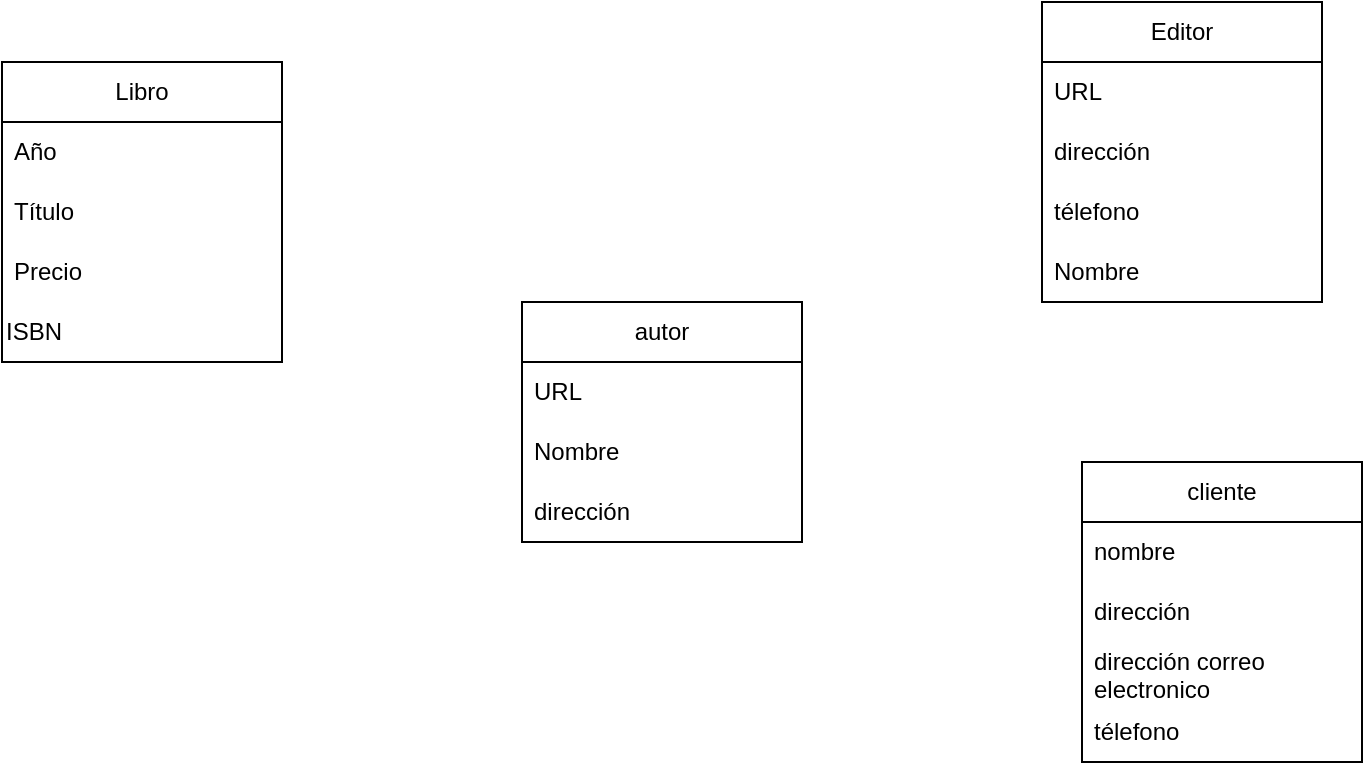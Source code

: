 <mxfile version="24.7.7">
  <diagram name="Página-1" id="HbK-kr6-7iWM11I-T3YN">
    <mxGraphModel dx="880" dy="442" grid="1" gridSize="10" guides="1" tooltips="1" connect="1" arrows="1" fold="1" page="1" pageScale="1" pageWidth="827" pageHeight="1169" math="0" shadow="0">
      <root>
        <mxCell id="0" />
        <mxCell id="1" parent="0" />
        <mxCell id="wJQO-IATGTzQ33zU5B-a-12" value="Libro" style="swimlane;fontStyle=0;childLayout=stackLayout;horizontal=1;startSize=30;horizontalStack=0;resizeParent=1;resizeParentMax=0;resizeLast=0;collapsible=1;marginBottom=0;whiteSpace=wrap;html=1;" vertex="1" parent="1">
          <mxGeometry x="100" y="110" width="140" height="150" as="geometry" />
        </mxCell>
        <mxCell id="wJQO-IATGTzQ33zU5B-a-13" value="Año" style="text;strokeColor=none;fillColor=none;align=left;verticalAlign=middle;spacingLeft=4;spacingRight=4;overflow=hidden;points=[[0,0.5],[1,0.5]];portConstraint=eastwest;rotatable=0;whiteSpace=wrap;html=1;" vertex="1" parent="wJQO-IATGTzQ33zU5B-a-12">
          <mxGeometry y="30" width="140" height="30" as="geometry" />
        </mxCell>
        <mxCell id="wJQO-IATGTzQ33zU5B-a-14" value="Título" style="text;strokeColor=none;fillColor=none;align=left;verticalAlign=middle;spacingLeft=4;spacingRight=4;overflow=hidden;points=[[0,0.5],[1,0.5]];portConstraint=eastwest;rotatable=0;whiteSpace=wrap;html=1;" vertex="1" parent="wJQO-IATGTzQ33zU5B-a-12">
          <mxGeometry y="60" width="140" height="30" as="geometry" />
        </mxCell>
        <mxCell id="wJQO-IATGTzQ33zU5B-a-15" value="Precio" style="text;strokeColor=none;fillColor=none;align=left;verticalAlign=middle;spacingLeft=4;spacingRight=4;overflow=hidden;points=[[0,0.5],[1,0.5]];portConstraint=eastwest;rotatable=0;whiteSpace=wrap;html=1;" vertex="1" parent="wJQO-IATGTzQ33zU5B-a-12">
          <mxGeometry y="90" width="140" height="30" as="geometry" />
        </mxCell>
        <mxCell id="wJQO-IATGTzQ33zU5B-a-26" value="&lt;div align=&quot;left&quot;&gt;ISBN&lt;/div&gt;" style="text;html=1;align=left;verticalAlign=middle;whiteSpace=wrap;rounded=0;" vertex="1" parent="wJQO-IATGTzQ33zU5B-a-12">
          <mxGeometry y="120" width="140" height="30" as="geometry" />
        </mxCell>
        <mxCell id="wJQO-IATGTzQ33zU5B-a-17" value="autor" style="swimlane;fontStyle=0;childLayout=stackLayout;horizontal=1;startSize=30;horizontalStack=0;resizeParent=1;resizeParentMax=0;resizeLast=0;collapsible=1;marginBottom=0;whiteSpace=wrap;html=1;" vertex="1" parent="1">
          <mxGeometry x="360" y="230" width="140" height="120" as="geometry">
            <mxRectangle x="360" y="230" width="70" height="30" as="alternateBounds" />
          </mxGeometry>
        </mxCell>
        <mxCell id="wJQO-IATGTzQ33zU5B-a-18" value="URL" style="text;strokeColor=none;fillColor=none;align=left;verticalAlign=middle;spacingLeft=4;spacingRight=4;overflow=hidden;points=[[0,0.5],[1,0.5]];portConstraint=eastwest;rotatable=0;whiteSpace=wrap;html=1;" vertex="1" parent="wJQO-IATGTzQ33zU5B-a-17">
          <mxGeometry y="30" width="140" height="30" as="geometry" />
        </mxCell>
        <mxCell id="wJQO-IATGTzQ33zU5B-a-19" value="Nombre" style="text;strokeColor=none;fillColor=none;align=left;verticalAlign=middle;spacingLeft=4;spacingRight=4;overflow=hidden;points=[[0,0.5],[1,0.5]];portConstraint=eastwest;rotatable=0;whiteSpace=wrap;html=1;" vertex="1" parent="wJQO-IATGTzQ33zU5B-a-17">
          <mxGeometry y="60" width="140" height="30" as="geometry" />
        </mxCell>
        <mxCell id="wJQO-IATGTzQ33zU5B-a-20" value="dirección" style="text;strokeColor=none;fillColor=none;align=left;verticalAlign=middle;spacingLeft=4;spacingRight=4;overflow=hidden;points=[[0,0.5],[1,0.5]];portConstraint=eastwest;rotatable=0;whiteSpace=wrap;html=1;" vertex="1" parent="wJQO-IATGTzQ33zU5B-a-17">
          <mxGeometry y="90" width="140" height="30" as="geometry" />
        </mxCell>
        <mxCell id="wJQO-IATGTzQ33zU5B-a-21" value="Editor" style="swimlane;fontStyle=0;childLayout=stackLayout;horizontal=1;startSize=30;horizontalStack=0;resizeParent=1;resizeParentMax=0;resizeLast=0;collapsible=1;marginBottom=0;whiteSpace=wrap;html=1;" vertex="1" parent="1">
          <mxGeometry x="620" y="80" width="140" height="150" as="geometry" />
        </mxCell>
        <mxCell id="wJQO-IATGTzQ33zU5B-a-22" value="URL" style="text;strokeColor=none;fillColor=none;align=left;verticalAlign=middle;spacingLeft=4;spacingRight=4;overflow=hidden;points=[[0,0.5],[1,0.5]];portConstraint=eastwest;rotatable=0;whiteSpace=wrap;html=1;" vertex="1" parent="wJQO-IATGTzQ33zU5B-a-21">
          <mxGeometry y="30" width="140" height="30" as="geometry" />
        </mxCell>
        <mxCell id="wJQO-IATGTzQ33zU5B-a-23" value="dirección" style="text;strokeColor=none;fillColor=none;align=left;verticalAlign=middle;spacingLeft=4;spacingRight=4;overflow=hidden;points=[[0,0.5],[1,0.5]];portConstraint=eastwest;rotatable=0;whiteSpace=wrap;html=1;" vertex="1" parent="wJQO-IATGTzQ33zU5B-a-21">
          <mxGeometry y="60" width="140" height="30" as="geometry" />
        </mxCell>
        <mxCell id="wJQO-IATGTzQ33zU5B-a-24" value="télefono" style="text;strokeColor=none;fillColor=none;align=left;verticalAlign=middle;spacingLeft=4;spacingRight=4;overflow=hidden;points=[[0,0.5],[1,0.5]];portConstraint=eastwest;rotatable=0;whiteSpace=wrap;html=1;" vertex="1" parent="wJQO-IATGTzQ33zU5B-a-21">
          <mxGeometry y="90" width="140" height="30" as="geometry" />
        </mxCell>
        <mxCell id="wJQO-IATGTzQ33zU5B-a-25" value="Nombre" style="text;strokeColor=none;fillColor=none;align=left;verticalAlign=middle;spacingLeft=4;spacingRight=4;overflow=hidden;points=[[0,0.5],[1,0.5]];portConstraint=eastwest;rotatable=0;whiteSpace=wrap;html=1;" vertex="1" parent="wJQO-IATGTzQ33zU5B-a-21">
          <mxGeometry y="120" width="140" height="30" as="geometry" />
        </mxCell>
        <mxCell id="wJQO-IATGTzQ33zU5B-a-28" value="cliente" style="swimlane;fontStyle=0;childLayout=stackLayout;horizontal=1;startSize=30;horizontalStack=0;resizeParent=1;resizeParentMax=0;resizeLast=0;collapsible=1;marginBottom=0;whiteSpace=wrap;html=1;" vertex="1" parent="1">
          <mxGeometry x="640" y="310" width="140" height="150" as="geometry" />
        </mxCell>
        <mxCell id="wJQO-IATGTzQ33zU5B-a-29" value="nombre" style="text;strokeColor=none;fillColor=none;align=left;verticalAlign=middle;spacingLeft=4;spacingRight=4;overflow=hidden;points=[[0,0.5],[1,0.5]];portConstraint=eastwest;rotatable=0;whiteSpace=wrap;html=1;" vertex="1" parent="wJQO-IATGTzQ33zU5B-a-28">
          <mxGeometry y="30" width="140" height="30" as="geometry" />
        </mxCell>
        <mxCell id="wJQO-IATGTzQ33zU5B-a-30" value="dirección" style="text;strokeColor=none;fillColor=none;align=left;verticalAlign=middle;spacingLeft=4;spacingRight=4;overflow=hidden;points=[[0,0.5],[1,0.5]];portConstraint=eastwest;rotatable=0;whiteSpace=wrap;html=1;" vertex="1" parent="wJQO-IATGTzQ33zU5B-a-28">
          <mxGeometry y="60" width="140" height="30" as="geometry" />
        </mxCell>
        <mxCell id="wJQO-IATGTzQ33zU5B-a-32" value="dirección correo electronico" style="text;strokeColor=none;fillColor=none;align=left;verticalAlign=middle;spacingLeft=4;spacingRight=4;overflow=hidden;points=[[0,0.5],[1,0.5]];portConstraint=eastwest;rotatable=0;whiteSpace=wrap;html=1;" vertex="1" parent="wJQO-IATGTzQ33zU5B-a-28">
          <mxGeometry y="90" width="140" height="30" as="geometry" />
        </mxCell>
        <mxCell id="wJQO-IATGTzQ33zU5B-a-31" value="télefono" style="text;strokeColor=none;fillColor=none;align=left;verticalAlign=middle;spacingLeft=4;spacingRight=4;overflow=hidden;points=[[0,0.5],[1,0.5]];portConstraint=eastwest;rotatable=0;whiteSpace=wrap;html=1;" vertex="1" parent="wJQO-IATGTzQ33zU5B-a-28">
          <mxGeometry y="120" width="140" height="30" as="geometry" />
        </mxCell>
      </root>
    </mxGraphModel>
  </diagram>
</mxfile>
